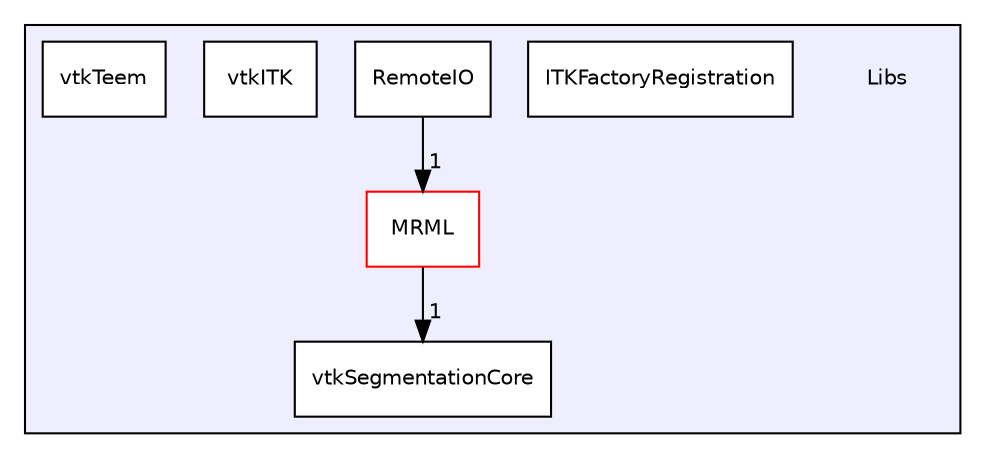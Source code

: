 digraph "Libs" {
  bgcolor=transparent;
  compound=true
  node [ fontsize="10", fontname="Helvetica"];
  edge [ labelfontsize="10", labelfontname="Helvetica"];
  subgraph clusterdir_6e6cb9563333489fde7459b1f95e59a5 {
    graph [ bgcolor="#eeeeff", pencolor="black", label="" URL="dir_6e6cb9563333489fde7459b1f95e59a5.html"];
    dir_6e6cb9563333489fde7459b1f95e59a5 [shape=plaintext label="Libs"];
    dir_8fdf0652ef7182f369513f9d37e0e19e [shape=box label="ITKFactoryRegistration" color="black" fillcolor="white" style="filled" URL="dir_8fdf0652ef7182f369513f9d37e0e19e.html"];
    dir_bf88b8eb9079642a844821688c9bd6e7 [shape=box label="MRML" color="red" fillcolor="white" style="filled" URL="dir_bf88b8eb9079642a844821688c9bd6e7.html"];
    dir_b3f8f97276a91399800852bec615224b [shape=box label="RemoteIO" color="black" fillcolor="white" style="filled" URL="dir_b3f8f97276a91399800852bec615224b.html"];
    dir_eae80bbb96fa0b5ba292e64e02d2adf4 [shape=box label="vtkITK" color="black" fillcolor="white" style="filled" URL="dir_eae80bbb96fa0b5ba292e64e02d2adf4.html"];
    dir_b13f4b7672840242e703bff5c70e0c1a [shape=box label="vtkSegmentationCore" color="black" fillcolor="white" style="filled" URL="dir_b13f4b7672840242e703bff5c70e0c1a.html"];
    dir_1eb827ca506e84f887b5a6fbdc8a24ae [shape=box label="vtkTeem" color="black" fillcolor="white" style="filled" URL="dir_1eb827ca506e84f887b5a6fbdc8a24ae.html"];
  }
  dir_bf88b8eb9079642a844821688c9bd6e7->dir_b13f4b7672840242e703bff5c70e0c1a [headlabel="1", labeldistance=1.5 headhref="dir_000016_000034.html"];
  dir_b3f8f97276a91399800852bec615224b->dir_bf88b8eb9079642a844821688c9bd6e7 [headlabel="1", labeldistance=1.5 headhref="dir_000032_000016.html"];
}
